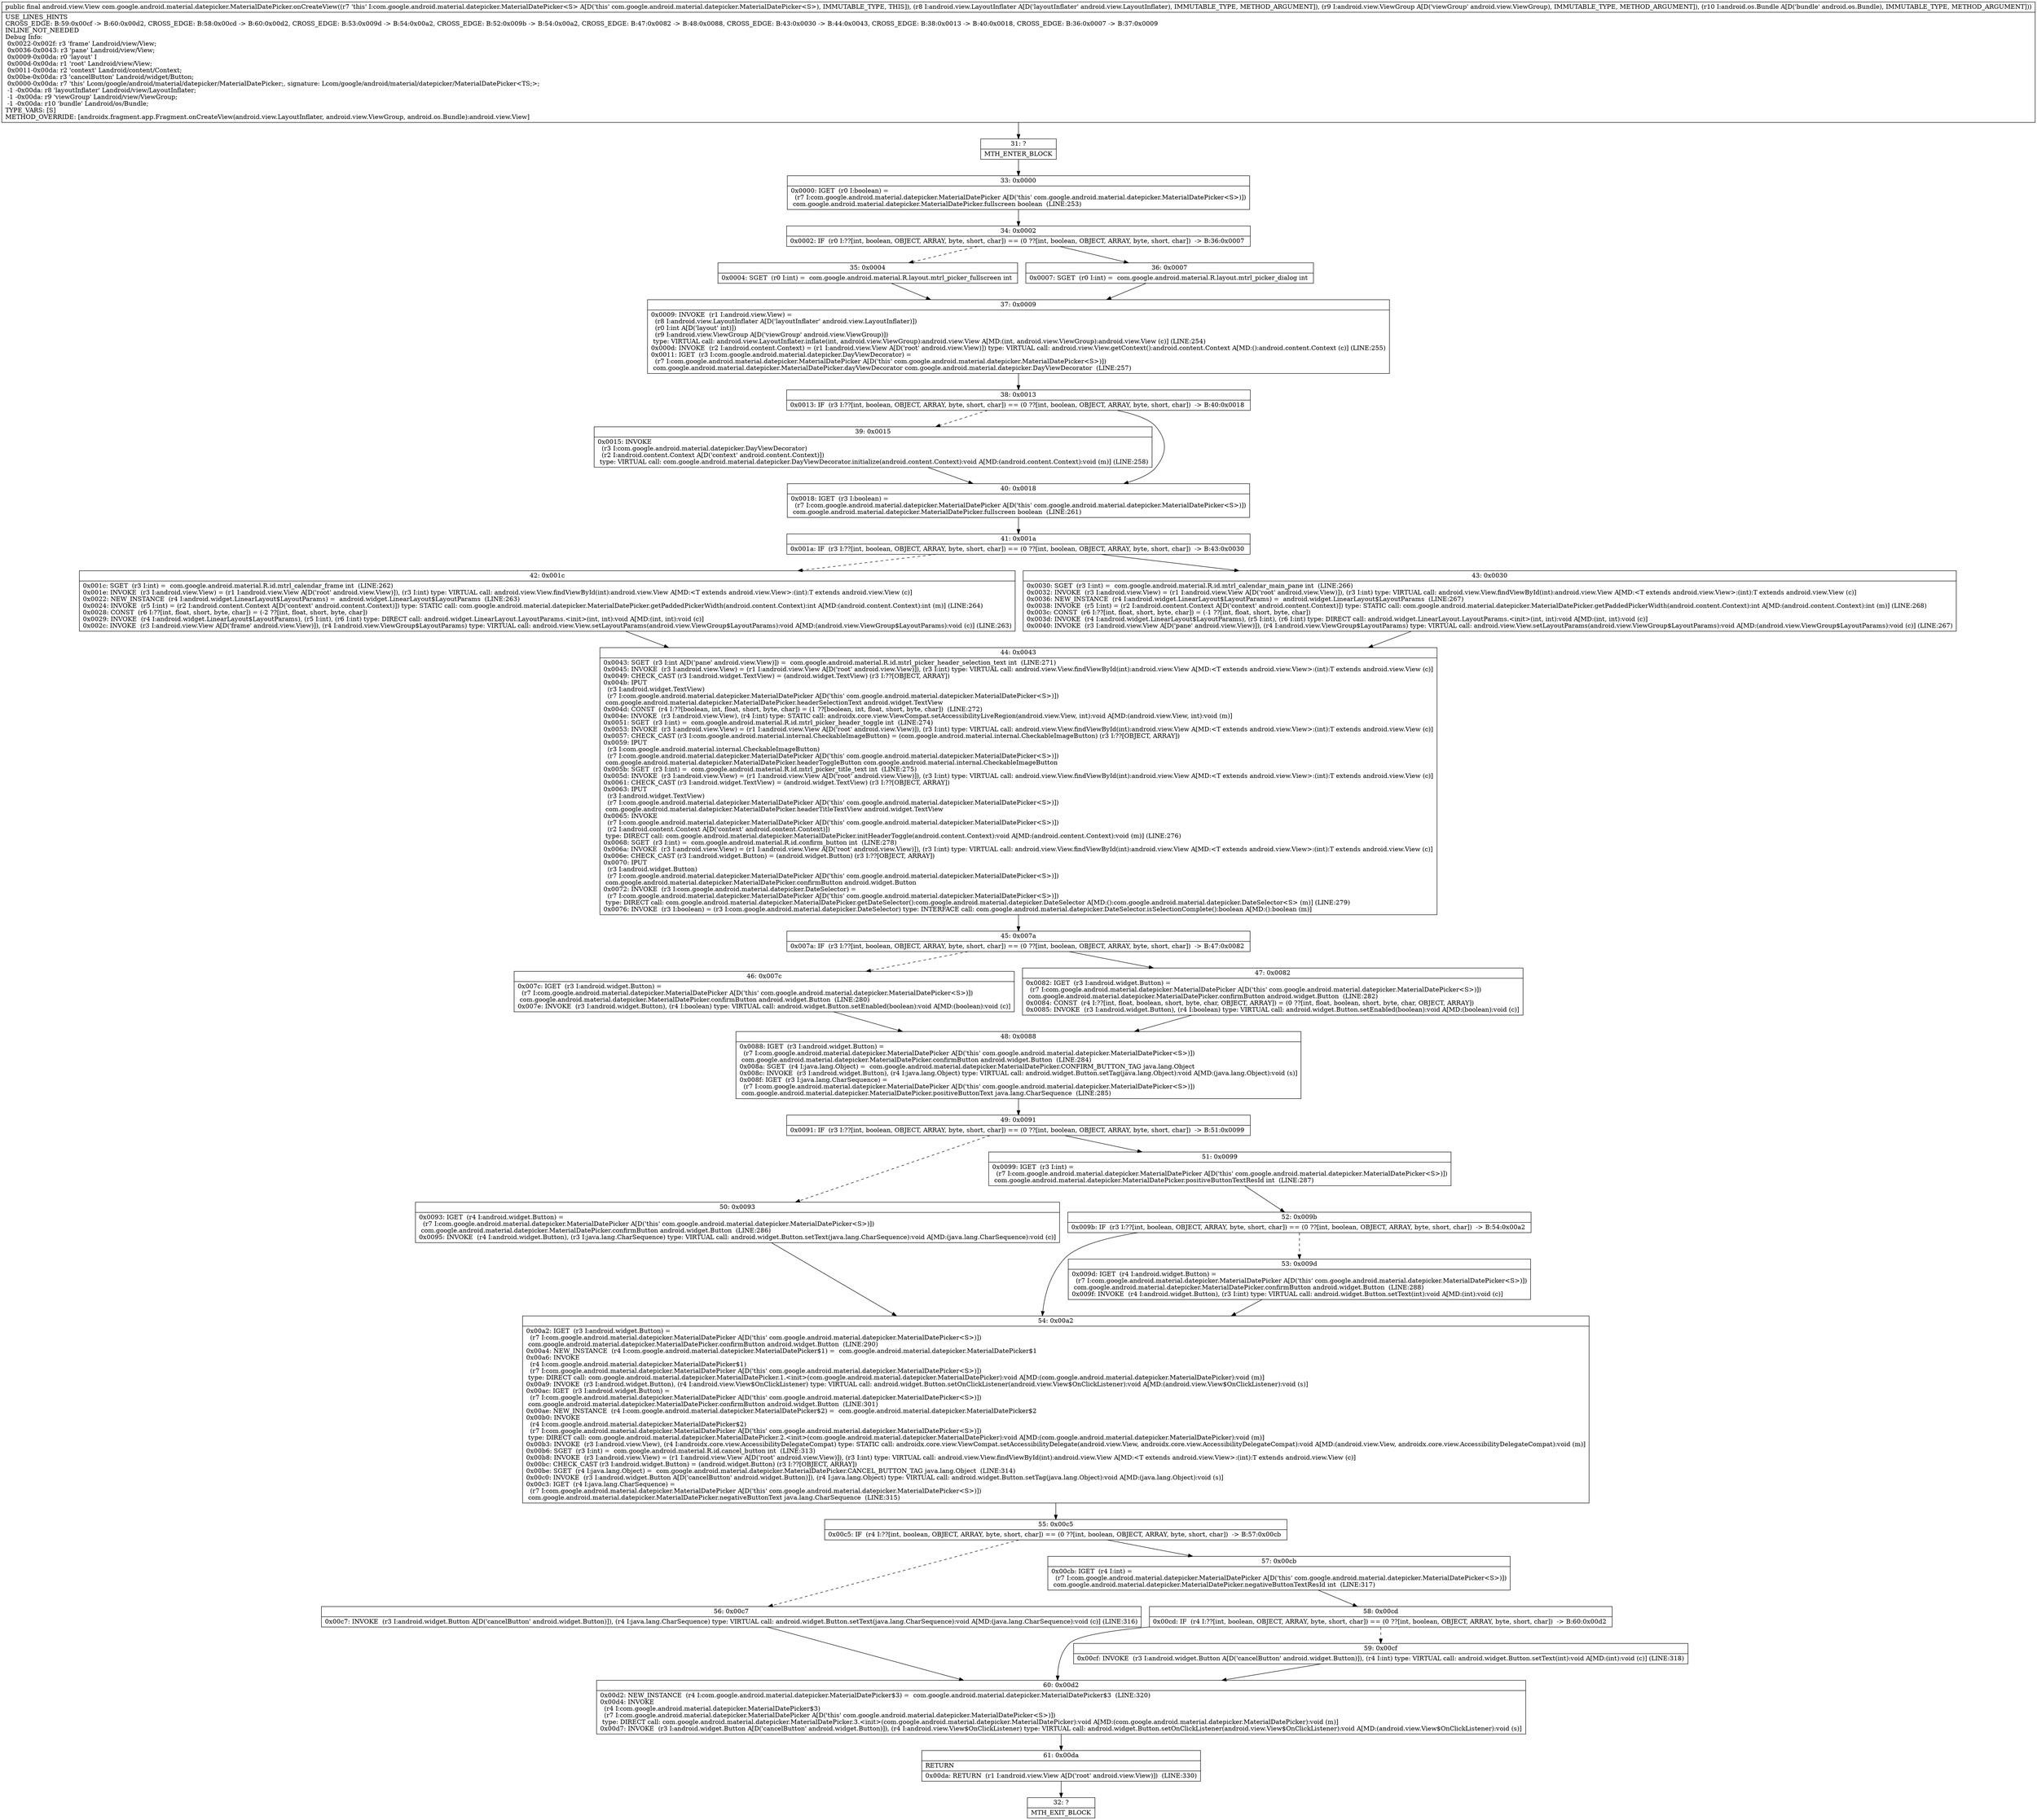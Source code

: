 digraph "CFG forcom.google.android.material.datepicker.MaterialDatePicker.onCreateView(Landroid\/view\/LayoutInflater;Landroid\/view\/ViewGroup;Landroid\/os\/Bundle;)Landroid\/view\/View;" {
Node_31 [shape=record,label="{31\:\ ?|MTH_ENTER_BLOCK\l}"];
Node_33 [shape=record,label="{33\:\ 0x0000|0x0000: IGET  (r0 I:boolean) = \l  (r7 I:com.google.android.material.datepicker.MaterialDatePicker A[D('this' com.google.android.material.datepicker.MaterialDatePicker\<S\>)])\l com.google.android.material.datepicker.MaterialDatePicker.fullscreen boolean  (LINE:253)\l}"];
Node_34 [shape=record,label="{34\:\ 0x0002|0x0002: IF  (r0 I:??[int, boolean, OBJECT, ARRAY, byte, short, char]) == (0 ??[int, boolean, OBJECT, ARRAY, byte, short, char])  \-\> B:36:0x0007 \l}"];
Node_35 [shape=record,label="{35\:\ 0x0004|0x0004: SGET  (r0 I:int) =  com.google.android.material.R.layout.mtrl_picker_fullscreen int \l}"];
Node_37 [shape=record,label="{37\:\ 0x0009|0x0009: INVOKE  (r1 I:android.view.View) = \l  (r8 I:android.view.LayoutInflater A[D('layoutInflater' android.view.LayoutInflater)])\l  (r0 I:int A[D('layout' int)])\l  (r9 I:android.view.ViewGroup A[D('viewGroup' android.view.ViewGroup)])\l type: VIRTUAL call: android.view.LayoutInflater.inflate(int, android.view.ViewGroup):android.view.View A[MD:(int, android.view.ViewGroup):android.view.View (c)] (LINE:254)\l0x000d: INVOKE  (r2 I:android.content.Context) = (r1 I:android.view.View A[D('root' android.view.View)]) type: VIRTUAL call: android.view.View.getContext():android.content.Context A[MD:():android.content.Context (c)] (LINE:255)\l0x0011: IGET  (r3 I:com.google.android.material.datepicker.DayViewDecorator) = \l  (r7 I:com.google.android.material.datepicker.MaterialDatePicker A[D('this' com.google.android.material.datepicker.MaterialDatePicker\<S\>)])\l com.google.android.material.datepicker.MaterialDatePicker.dayViewDecorator com.google.android.material.datepicker.DayViewDecorator  (LINE:257)\l}"];
Node_38 [shape=record,label="{38\:\ 0x0013|0x0013: IF  (r3 I:??[int, boolean, OBJECT, ARRAY, byte, short, char]) == (0 ??[int, boolean, OBJECT, ARRAY, byte, short, char])  \-\> B:40:0x0018 \l}"];
Node_39 [shape=record,label="{39\:\ 0x0015|0x0015: INVOKE  \l  (r3 I:com.google.android.material.datepicker.DayViewDecorator)\l  (r2 I:android.content.Context A[D('context' android.content.Context)])\l type: VIRTUAL call: com.google.android.material.datepicker.DayViewDecorator.initialize(android.content.Context):void A[MD:(android.content.Context):void (m)] (LINE:258)\l}"];
Node_40 [shape=record,label="{40\:\ 0x0018|0x0018: IGET  (r3 I:boolean) = \l  (r7 I:com.google.android.material.datepicker.MaterialDatePicker A[D('this' com.google.android.material.datepicker.MaterialDatePicker\<S\>)])\l com.google.android.material.datepicker.MaterialDatePicker.fullscreen boolean  (LINE:261)\l}"];
Node_41 [shape=record,label="{41\:\ 0x001a|0x001a: IF  (r3 I:??[int, boolean, OBJECT, ARRAY, byte, short, char]) == (0 ??[int, boolean, OBJECT, ARRAY, byte, short, char])  \-\> B:43:0x0030 \l}"];
Node_42 [shape=record,label="{42\:\ 0x001c|0x001c: SGET  (r3 I:int) =  com.google.android.material.R.id.mtrl_calendar_frame int  (LINE:262)\l0x001e: INVOKE  (r3 I:android.view.View) = (r1 I:android.view.View A[D('root' android.view.View)]), (r3 I:int) type: VIRTUAL call: android.view.View.findViewById(int):android.view.View A[MD:\<T extends android.view.View\>:(int):T extends android.view.View (c)]\l0x0022: NEW_INSTANCE  (r4 I:android.widget.LinearLayout$LayoutParams) =  android.widget.LinearLayout$LayoutParams  (LINE:263)\l0x0024: INVOKE  (r5 I:int) = (r2 I:android.content.Context A[D('context' android.content.Context)]) type: STATIC call: com.google.android.material.datepicker.MaterialDatePicker.getPaddedPickerWidth(android.content.Context):int A[MD:(android.content.Context):int (m)] (LINE:264)\l0x0028: CONST  (r6 I:??[int, float, short, byte, char]) = (\-2 ??[int, float, short, byte, char]) \l0x0029: INVOKE  (r4 I:android.widget.LinearLayout$LayoutParams), (r5 I:int), (r6 I:int) type: DIRECT call: android.widget.LinearLayout.LayoutParams.\<init\>(int, int):void A[MD:(int, int):void (c)]\l0x002c: INVOKE  (r3 I:android.view.View A[D('frame' android.view.View)]), (r4 I:android.view.ViewGroup$LayoutParams) type: VIRTUAL call: android.view.View.setLayoutParams(android.view.ViewGroup$LayoutParams):void A[MD:(android.view.ViewGroup$LayoutParams):void (c)] (LINE:263)\l}"];
Node_44 [shape=record,label="{44\:\ 0x0043|0x0043: SGET  (r3 I:int A[D('pane' android.view.View)]) =  com.google.android.material.R.id.mtrl_picker_header_selection_text int  (LINE:271)\l0x0045: INVOKE  (r3 I:android.view.View) = (r1 I:android.view.View A[D('root' android.view.View)]), (r3 I:int) type: VIRTUAL call: android.view.View.findViewById(int):android.view.View A[MD:\<T extends android.view.View\>:(int):T extends android.view.View (c)]\l0x0049: CHECK_CAST (r3 I:android.widget.TextView) = (android.widget.TextView) (r3 I:??[OBJECT, ARRAY]) \l0x004b: IPUT  \l  (r3 I:android.widget.TextView)\l  (r7 I:com.google.android.material.datepicker.MaterialDatePicker A[D('this' com.google.android.material.datepicker.MaterialDatePicker\<S\>)])\l com.google.android.material.datepicker.MaterialDatePicker.headerSelectionText android.widget.TextView \l0x004d: CONST  (r4 I:??[boolean, int, float, short, byte, char]) = (1 ??[boolean, int, float, short, byte, char])  (LINE:272)\l0x004e: INVOKE  (r3 I:android.view.View), (r4 I:int) type: STATIC call: androidx.core.view.ViewCompat.setAccessibilityLiveRegion(android.view.View, int):void A[MD:(android.view.View, int):void (m)]\l0x0051: SGET  (r3 I:int) =  com.google.android.material.R.id.mtrl_picker_header_toggle int  (LINE:274)\l0x0053: INVOKE  (r3 I:android.view.View) = (r1 I:android.view.View A[D('root' android.view.View)]), (r3 I:int) type: VIRTUAL call: android.view.View.findViewById(int):android.view.View A[MD:\<T extends android.view.View\>:(int):T extends android.view.View (c)]\l0x0057: CHECK_CAST (r3 I:com.google.android.material.internal.CheckableImageButton) = (com.google.android.material.internal.CheckableImageButton) (r3 I:??[OBJECT, ARRAY]) \l0x0059: IPUT  \l  (r3 I:com.google.android.material.internal.CheckableImageButton)\l  (r7 I:com.google.android.material.datepicker.MaterialDatePicker A[D('this' com.google.android.material.datepicker.MaterialDatePicker\<S\>)])\l com.google.android.material.datepicker.MaterialDatePicker.headerToggleButton com.google.android.material.internal.CheckableImageButton \l0x005b: SGET  (r3 I:int) =  com.google.android.material.R.id.mtrl_picker_title_text int  (LINE:275)\l0x005d: INVOKE  (r3 I:android.view.View) = (r1 I:android.view.View A[D('root' android.view.View)]), (r3 I:int) type: VIRTUAL call: android.view.View.findViewById(int):android.view.View A[MD:\<T extends android.view.View\>:(int):T extends android.view.View (c)]\l0x0061: CHECK_CAST (r3 I:android.widget.TextView) = (android.widget.TextView) (r3 I:??[OBJECT, ARRAY]) \l0x0063: IPUT  \l  (r3 I:android.widget.TextView)\l  (r7 I:com.google.android.material.datepicker.MaterialDatePicker A[D('this' com.google.android.material.datepicker.MaterialDatePicker\<S\>)])\l com.google.android.material.datepicker.MaterialDatePicker.headerTitleTextView android.widget.TextView \l0x0065: INVOKE  \l  (r7 I:com.google.android.material.datepicker.MaterialDatePicker A[D('this' com.google.android.material.datepicker.MaterialDatePicker\<S\>)])\l  (r2 I:android.content.Context A[D('context' android.content.Context)])\l type: DIRECT call: com.google.android.material.datepicker.MaterialDatePicker.initHeaderToggle(android.content.Context):void A[MD:(android.content.Context):void (m)] (LINE:276)\l0x0068: SGET  (r3 I:int) =  com.google.android.material.R.id.confirm_button int  (LINE:278)\l0x006a: INVOKE  (r3 I:android.view.View) = (r1 I:android.view.View A[D('root' android.view.View)]), (r3 I:int) type: VIRTUAL call: android.view.View.findViewById(int):android.view.View A[MD:\<T extends android.view.View\>:(int):T extends android.view.View (c)]\l0x006e: CHECK_CAST (r3 I:android.widget.Button) = (android.widget.Button) (r3 I:??[OBJECT, ARRAY]) \l0x0070: IPUT  \l  (r3 I:android.widget.Button)\l  (r7 I:com.google.android.material.datepicker.MaterialDatePicker A[D('this' com.google.android.material.datepicker.MaterialDatePicker\<S\>)])\l com.google.android.material.datepicker.MaterialDatePicker.confirmButton android.widget.Button \l0x0072: INVOKE  (r3 I:com.google.android.material.datepicker.DateSelector) = \l  (r7 I:com.google.android.material.datepicker.MaterialDatePicker A[D('this' com.google.android.material.datepicker.MaterialDatePicker\<S\>)])\l type: DIRECT call: com.google.android.material.datepicker.MaterialDatePicker.getDateSelector():com.google.android.material.datepicker.DateSelector A[MD:():com.google.android.material.datepicker.DateSelector\<S\> (m)] (LINE:279)\l0x0076: INVOKE  (r3 I:boolean) = (r3 I:com.google.android.material.datepicker.DateSelector) type: INTERFACE call: com.google.android.material.datepicker.DateSelector.isSelectionComplete():boolean A[MD:():boolean (m)]\l}"];
Node_45 [shape=record,label="{45\:\ 0x007a|0x007a: IF  (r3 I:??[int, boolean, OBJECT, ARRAY, byte, short, char]) == (0 ??[int, boolean, OBJECT, ARRAY, byte, short, char])  \-\> B:47:0x0082 \l}"];
Node_46 [shape=record,label="{46\:\ 0x007c|0x007c: IGET  (r3 I:android.widget.Button) = \l  (r7 I:com.google.android.material.datepicker.MaterialDatePicker A[D('this' com.google.android.material.datepicker.MaterialDatePicker\<S\>)])\l com.google.android.material.datepicker.MaterialDatePicker.confirmButton android.widget.Button  (LINE:280)\l0x007e: INVOKE  (r3 I:android.widget.Button), (r4 I:boolean) type: VIRTUAL call: android.widget.Button.setEnabled(boolean):void A[MD:(boolean):void (c)]\l}"];
Node_48 [shape=record,label="{48\:\ 0x0088|0x0088: IGET  (r3 I:android.widget.Button) = \l  (r7 I:com.google.android.material.datepicker.MaterialDatePicker A[D('this' com.google.android.material.datepicker.MaterialDatePicker\<S\>)])\l com.google.android.material.datepicker.MaterialDatePicker.confirmButton android.widget.Button  (LINE:284)\l0x008a: SGET  (r4 I:java.lang.Object) =  com.google.android.material.datepicker.MaterialDatePicker.CONFIRM_BUTTON_TAG java.lang.Object \l0x008c: INVOKE  (r3 I:android.widget.Button), (r4 I:java.lang.Object) type: VIRTUAL call: android.widget.Button.setTag(java.lang.Object):void A[MD:(java.lang.Object):void (s)]\l0x008f: IGET  (r3 I:java.lang.CharSequence) = \l  (r7 I:com.google.android.material.datepicker.MaterialDatePicker A[D('this' com.google.android.material.datepicker.MaterialDatePicker\<S\>)])\l com.google.android.material.datepicker.MaterialDatePicker.positiveButtonText java.lang.CharSequence  (LINE:285)\l}"];
Node_49 [shape=record,label="{49\:\ 0x0091|0x0091: IF  (r3 I:??[int, boolean, OBJECT, ARRAY, byte, short, char]) == (0 ??[int, boolean, OBJECT, ARRAY, byte, short, char])  \-\> B:51:0x0099 \l}"];
Node_50 [shape=record,label="{50\:\ 0x0093|0x0093: IGET  (r4 I:android.widget.Button) = \l  (r7 I:com.google.android.material.datepicker.MaterialDatePicker A[D('this' com.google.android.material.datepicker.MaterialDatePicker\<S\>)])\l com.google.android.material.datepicker.MaterialDatePicker.confirmButton android.widget.Button  (LINE:286)\l0x0095: INVOKE  (r4 I:android.widget.Button), (r3 I:java.lang.CharSequence) type: VIRTUAL call: android.widget.Button.setText(java.lang.CharSequence):void A[MD:(java.lang.CharSequence):void (c)]\l}"];
Node_54 [shape=record,label="{54\:\ 0x00a2|0x00a2: IGET  (r3 I:android.widget.Button) = \l  (r7 I:com.google.android.material.datepicker.MaterialDatePicker A[D('this' com.google.android.material.datepicker.MaterialDatePicker\<S\>)])\l com.google.android.material.datepicker.MaterialDatePicker.confirmButton android.widget.Button  (LINE:290)\l0x00a4: NEW_INSTANCE  (r4 I:com.google.android.material.datepicker.MaterialDatePicker$1) =  com.google.android.material.datepicker.MaterialDatePicker$1 \l0x00a6: INVOKE  \l  (r4 I:com.google.android.material.datepicker.MaterialDatePicker$1)\l  (r7 I:com.google.android.material.datepicker.MaterialDatePicker A[D('this' com.google.android.material.datepicker.MaterialDatePicker\<S\>)])\l type: DIRECT call: com.google.android.material.datepicker.MaterialDatePicker.1.\<init\>(com.google.android.material.datepicker.MaterialDatePicker):void A[MD:(com.google.android.material.datepicker.MaterialDatePicker):void (m)]\l0x00a9: INVOKE  (r3 I:android.widget.Button), (r4 I:android.view.View$OnClickListener) type: VIRTUAL call: android.widget.Button.setOnClickListener(android.view.View$OnClickListener):void A[MD:(android.view.View$OnClickListener):void (s)]\l0x00ac: IGET  (r3 I:android.widget.Button) = \l  (r7 I:com.google.android.material.datepicker.MaterialDatePicker A[D('this' com.google.android.material.datepicker.MaterialDatePicker\<S\>)])\l com.google.android.material.datepicker.MaterialDatePicker.confirmButton android.widget.Button  (LINE:301)\l0x00ae: NEW_INSTANCE  (r4 I:com.google.android.material.datepicker.MaterialDatePicker$2) =  com.google.android.material.datepicker.MaterialDatePicker$2 \l0x00b0: INVOKE  \l  (r4 I:com.google.android.material.datepicker.MaterialDatePicker$2)\l  (r7 I:com.google.android.material.datepicker.MaterialDatePicker A[D('this' com.google.android.material.datepicker.MaterialDatePicker\<S\>)])\l type: DIRECT call: com.google.android.material.datepicker.MaterialDatePicker.2.\<init\>(com.google.android.material.datepicker.MaterialDatePicker):void A[MD:(com.google.android.material.datepicker.MaterialDatePicker):void (m)]\l0x00b3: INVOKE  (r3 I:android.view.View), (r4 I:androidx.core.view.AccessibilityDelegateCompat) type: STATIC call: androidx.core.view.ViewCompat.setAccessibilityDelegate(android.view.View, androidx.core.view.AccessibilityDelegateCompat):void A[MD:(android.view.View, androidx.core.view.AccessibilityDelegateCompat):void (m)]\l0x00b6: SGET  (r3 I:int) =  com.google.android.material.R.id.cancel_button int  (LINE:313)\l0x00b8: INVOKE  (r3 I:android.view.View) = (r1 I:android.view.View A[D('root' android.view.View)]), (r3 I:int) type: VIRTUAL call: android.view.View.findViewById(int):android.view.View A[MD:\<T extends android.view.View\>:(int):T extends android.view.View (c)]\l0x00bc: CHECK_CAST (r3 I:android.widget.Button) = (android.widget.Button) (r3 I:??[OBJECT, ARRAY]) \l0x00be: SGET  (r4 I:java.lang.Object) =  com.google.android.material.datepicker.MaterialDatePicker.CANCEL_BUTTON_TAG java.lang.Object  (LINE:314)\l0x00c0: INVOKE  (r3 I:android.widget.Button A[D('cancelButton' android.widget.Button)]), (r4 I:java.lang.Object) type: VIRTUAL call: android.widget.Button.setTag(java.lang.Object):void A[MD:(java.lang.Object):void (s)]\l0x00c3: IGET  (r4 I:java.lang.CharSequence) = \l  (r7 I:com.google.android.material.datepicker.MaterialDatePicker A[D('this' com.google.android.material.datepicker.MaterialDatePicker\<S\>)])\l com.google.android.material.datepicker.MaterialDatePicker.negativeButtonText java.lang.CharSequence  (LINE:315)\l}"];
Node_55 [shape=record,label="{55\:\ 0x00c5|0x00c5: IF  (r4 I:??[int, boolean, OBJECT, ARRAY, byte, short, char]) == (0 ??[int, boolean, OBJECT, ARRAY, byte, short, char])  \-\> B:57:0x00cb \l}"];
Node_56 [shape=record,label="{56\:\ 0x00c7|0x00c7: INVOKE  (r3 I:android.widget.Button A[D('cancelButton' android.widget.Button)]), (r4 I:java.lang.CharSequence) type: VIRTUAL call: android.widget.Button.setText(java.lang.CharSequence):void A[MD:(java.lang.CharSequence):void (c)] (LINE:316)\l}"];
Node_60 [shape=record,label="{60\:\ 0x00d2|0x00d2: NEW_INSTANCE  (r4 I:com.google.android.material.datepicker.MaterialDatePicker$3) =  com.google.android.material.datepicker.MaterialDatePicker$3  (LINE:320)\l0x00d4: INVOKE  \l  (r4 I:com.google.android.material.datepicker.MaterialDatePicker$3)\l  (r7 I:com.google.android.material.datepicker.MaterialDatePicker A[D('this' com.google.android.material.datepicker.MaterialDatePicker\<S\>)])\l type: DIRECT call: com.google.android.material.datepicker.MaterialDatePicker.3.\<init\>(com.google.android.material.datepicker.MaterialDatePicker):void A[MD:(com.google.android.material.datepicker.MaterialDatePicker):void (m)]\l0x00d7: INVOKE  (r3 I:android.widget.Button A[D('cancelButton' android.widget.Button)]), (r4 I:android.view.View$OnClickListener) type: VIRTUAL call: android.widget.Button.setOnClickListener(android.view.View$OnClickListener):void A[MD:(android.view.View$OnClickListener):void (s)]\l}"];
Node_61 [shape=record,label="{61\:\ 0x00da|RETURN\l|0x00da: RETURN  (r1 I:android.view.View A[D('root' android.view.View)])  (LINE:330)\l}"];
Node_32 [shape=record,label="{32\:\ ?|MTH_EXIT_BLOCK\l}"];
Node_57 [shape=record,label="{57\:\ 0x00cb|0x00cb: IGET  (r4 I:int) = \l  (r7 I:com.google.android.material.datepicker.MaterialDatePicker A[D('this' com.google.android.material.datepicker.MaterialDatePicker\<S\>)])\l com.google.android.material.datepicker.MaterialDatePicker.negativeButtonTextResId int  (LINE:317)\l}"];
Node_58 [shape=record,label="{58\:\ 0x00cd|0x00cd: IF  (r4 I:??[int, boolean, OBJECT, ARRAY, byte, short, char]) == (0 ??[int, boolean, OBJECT, ARRAY, byte, short, char])  \-\> B:60:0x00d2 \l}"];
Node_59 [shape=record,label="{59\:\ 0x00cf|0x00cf: INVOKE  (r3 I:android.widget.Button A[D('cancelButton' android.widget.Button)]), (r4 I:int) type: VIRTUAL call: android.widget.Button.setText(int):void A[MD:(int):void (c)] (LINE:318)\l}"];
Node_51 [shape=record,label="{51\:\ 0x0099|0x0099: IGET  (r3 I:int) = \l  (r7 I:com.google.android.material.datepicker.MaterialDatePicker A[D('this' com.google.android.material.datepicker.MaterialDatePicker\<S\>)])\l com.google.android.material.datepicker.MaterialDatePicker.positiveButtonTextResId int  (LINE:287)\l}"];
Node_52 [shape=record,label="{52\:\ 0x009b|0x009b: IF  (r3 I:??[int, boolean, OBJECT, ARRAY, byte, short, char]) == (0 ??[int, boolean, OBJECT, ARRAY, byte, short, char])  \-\> B:54:0x00a2 \l}"];
Node_53 [shape=record,label="{53\:\ 0x009d|0x009d: IGET  (r4 I:android.widget.Button) = \l  (r7 I:com.google.android.material.datepicker.MaterialDatePicker A[D('this' com.google.android.material.datepicker.MaterialDatePicker\<S\>)])\l com.google.android.material.datepicker.MaterialDatePicker.confirmButton android.widget.Button  (LINE:288)\l0x009f: INVOKE  (r4 I:android.widget.Button), (r3 I:int) type: VIRTUAL call: android.widget.Button.setText(int):void A[MD:(int):void (c)]\l}"];
Node_47 [shape=record,label="{47\:\ 0x0082|0x0082: IGET  (r3 I:android.widget.Button) = \l  (r7 I:com.google.android.material.datepicker.MaterialDatePicker A[D('this' com.google.android.material.datepicker.MaterialDatePicker\<S\>)])\l com.google.android.material.datepicker.MaterialDatePicker.confirmButton android.widget.Button  (LINE:282)\l0x0084: CONST  (r4 I:??[int, float, boolean, short, byte, char, OBJECT, ARRAY]) = (0 ??[int, float, boolean, short, byte, char, OBJECT, ARRAY]) \l0x0085: INVOKE  (r3 I:android.widget.Button), (r4 I:boolean) type: VIRTUAL call: android.widget.Button.setEnabled(boolean):void A[MD:(boolean):void (c)]\l}"];
Node_43 [shape=record,label="{43\:\ 0x0030|0x0030: SGET  (r3 I:int) =  com.google.android.material.R.id.mtrl_calendar_main_pane int  (LINE:266)\l0x0032: INVOKE  (r3 I:android.view.View) = (r1 I:android.view.View A[D('root' android.view.View)]), (r3 I:int) type: VIRTUAL call: android.view.View.findViewById(int):android.view.View A[MD:\<T extends android.view.View\>:(int):T extends android.view.View (c)]\l0x0036: NEW_INSTANCE  (r4 I:android.widget.LinearLayout$LayoutParams) =  android.widget.LinearLayout$LayoutParams  (LINE:267)\l0x0038: INVOKE  (r5 I:int) = (r2 I:android.content.Context A[D('context' android.content.Context)]) type: STATIC call: com.google.android.material.datepicker.MaterialDatePicker.getPaddedPickerWidth(android.content.Context):int A[MD:(android.content.Context):int (m)] (LINE:268)\l0x003c: CONST  (r6 I:??[int, float, short, byte, char]) = (\-1 ??[int, float, short, byte, char]) \l0x003d: INVOKE  (r4 I:android.widget.LinearLayout$LayoutParams), (r5 I:int), (r6 I:int) type: DIRECT call: android.widget.LinearLayout.LayoutParams.\<init\>(int, int):void A[MD:(int, int):void (c)]\l0x0040: INVOKE  (r3 I:android.view.View A[D('pane' android.view.View)]), (r4 I:android.view.ViewGroup$LayoutParams) type: VIRTUAL call: android.view.View.setLayoutParams(android.view.ViewGroup$LayoutParams):void A[MD:(android.view.ViewGroup$LayoutParams):void (c)] (LINE:267)\l}"];
Node_36 [shape=record,label="{36\:\ 0x0007|0x0007: SGET  (r0 I:int) =  com.google.android.material.R.layout.mtrl_picker_dialog int \l}"];
MethodNode[shape=record,label="{public final android.view.View com.google.android.material.datepicker.MaterialDatePicker.onCreateView((r7 'this' I:com.google.android.material.datepicker.MaterialDatePicker\<S\> A[D('this' com.google.android.material.datepicker.MaterialDatePicker\<S\>), IMMUTABLE_TYPE, THIS]), (r8 I:android.view.LayoutInflater A[D('layoutInflater' android.view.LayoutInflater), IMMUTABLE_TYPE, METHOD_ARGUMENT]), (r9 I:android.view.ViewGroup A[D('viewGroup' android.view.ViewGroup), IMMUTABLE_TYPE, METHOD_ARGUMENT]), (r10 I:android.os.Bundle A[D('bundle' android.os.Bundle), IMMUTABLE_TYPE, METHOD_ARGUMENT]))  | USE_LINES_HINTS\lCROSS_EDGE: B:59:0x00cf \-\> B:60:0x00d2, CROSS_EDGE: B:58:0x00cd \-\> B:60:0x00d2, CROSS_EDGE: B:53:0x009d \-\> B:54:0x00a2, CROSS_EDGE: B:52:0x009b \-\> B:54:0x00a2, CROSS_EDGE: B:47:0x0082 \-\> B:48:0x0088, CROSS_EDGE: B:43:0x0030 \-\> B:44:0x0043, CROSS_EDGE: B:38:0x0013 \-\> B:40:0x0018, CROSS_EDGE: B:36:0x0007 \-\> B:37:0x0009\lINLINE_NOT_NEEDED\lDebug Info:\l  0x0022\-0x002f: r3 'frame' Landroid\/view\/View;\l  0x0036\-0x0043: r3 'pane' Landroid\/view\/View;\l  0x0009\-0x00da: r0 'layout' I\l  0x000d\-0x00da: r1 'root' Landroid\/view\/View;\l  0x0011\-0x00da: r2 'context' Landroid\/content\/Context;\l  0x00be\-0x00da: r3 'cancelButton' Landroid\/widget\/Button;\l  0x0000\-0x00da: r7 'this' Lcom\/google\/android\/material\/datepicker\/MaterialDatePicker;, signature: Lcom\/google\/android\/material\/datepicker\/MaterialDatePicker\<TS;\>;\l  \-1 \-0x00da: r8 'layoutInflater' Landroid\/view\/LayoutInflater;\l  \-1 \-0x00da: r9 'viewGroup' Landroid\/view\/ViewGroup;\l  \-1 \-0x00da: r10 'bundle' Landroid\/os\/Bundle;\lTYPE_VARS: [S]\lMETHOD_OVERRIDE: [androidx.fragment.app.Fragment.onCreateView(android.view.LayoutInflater, android.view.ViewGroup, android.os.Bundle):android.view.View]\l}"];
MethodNode -> Node_31;Node_31 -> Node_33;
Node_33 -> Node_34;
Node_34 -> Node_35[style=dashed];
Node_34 -> Node_36;
Node_35 -> Node_37;
Node_37 -> Node_38;
Node_38 -> Node_39[style=dashed];
Node_38 -> Node_40;
Node_39 -> Node_40;
Node_40 -> Node_41;
Node_41 -> Node_42[style=dashed];
Node_41 -> Node_43;
Node_42 -> Node_44;
Node_44 -> Node_45;
Node_45 -> Node_46[style=dashed];
Node_45 -> Node_47;
Node_46 -> Node_48;
Node_48 -> Node_49;
Node_49 -> Node_50[style=dashed];
Node_49 -> Node_51;
Node_50 -> Node_54;
Node_54 -> Node_55;
Node_55 -> Node_56[style=dashed];
Node_55 -> Node_57;
Node_56 -> Node_60;
Node_60 -> Node_61;
Node_61 -> Node_32;
Node_57 -> Node_58;
Node_58 -> Node_59[style=dashed];
Node_58 -> Node_60;
Node_59 -> Node_60;
Node_51 -> Node_52;
Node_52 -> Node_53[style=dashed];
Node_52 -> Node_54;
Node_53 -> Node_54;
Node_47 -> Node_48;
Node_43 -> Node_44;
Node_36 -> Node_37;
}

